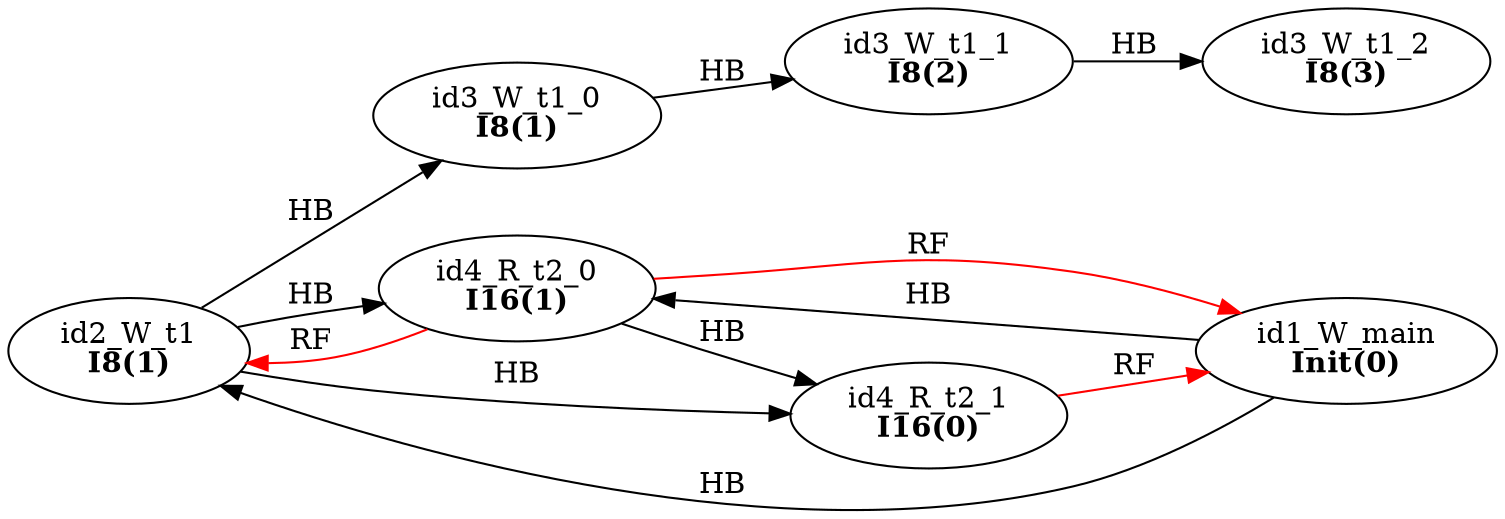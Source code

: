 digraph memory_model {
rankdir=LR;
splines=true; esep=0.5;
id2_W_t1 -> id3_W_t1_0 [label = "HB", color="black"];
id3_W_t1_0 -> id3_W_t1_1 [label = "HB", color="black"];
id3_W_t1_1 -> id3_W_t1_2 [label = "HB", color="black"];
id4_R_t2_0 -> id4_R_t2_1 [label = "HB", color="black"];
id1_W_main -> id2_W_t1 [label = "HB", color="black"];
id1_W_main -> id4_R_t2_0 [label = "HB", color="black"];
id2_W_t1 -> id4_R_t2_0 [label = "HB", color="black"];
id2_W_t1 -> id4_R_t2_1 [label = "HB", color="black"];
id4_R_t2_0 -> id1_W_main [label = "RF", color="red"];
id4_R_t2_0 -> id2_W_t1 [label = "RF", color="red"];
id4_R_t2_1 -> id1_W_main [label = "RF", color="red"];
id1_W_main [label=<id1_W_main<br/><B>Init(0)</B>>, pos="2.5,8!"]
id2_W_t1 [label=<id2_W_t1<br/><B>I8(1)</B>>, pos="0,6!"]
id3_W_t1_0 [label=<id3_W_t1_0<br/><B>I8(1)</B>>, pos="0,4!"]
id3_W_t1_1 [label=<id3_W_t1_1<br/><B>I8(2)</B>>, pos="0,2!"]
id3_W_t1_2 [label=<id3_W_t1_2<br/><B>I8(3)</B>>, pos="0,0!"]
id4_R_t2_0 [label=<id4_R_t2_0<br/><B>I16(1)</B>>, pos="5,6!"]
id4_R_t2_1 [label=<id4_R_t2_1<br/><B>I16(0)</B>>, pos="5,4!"]
}
